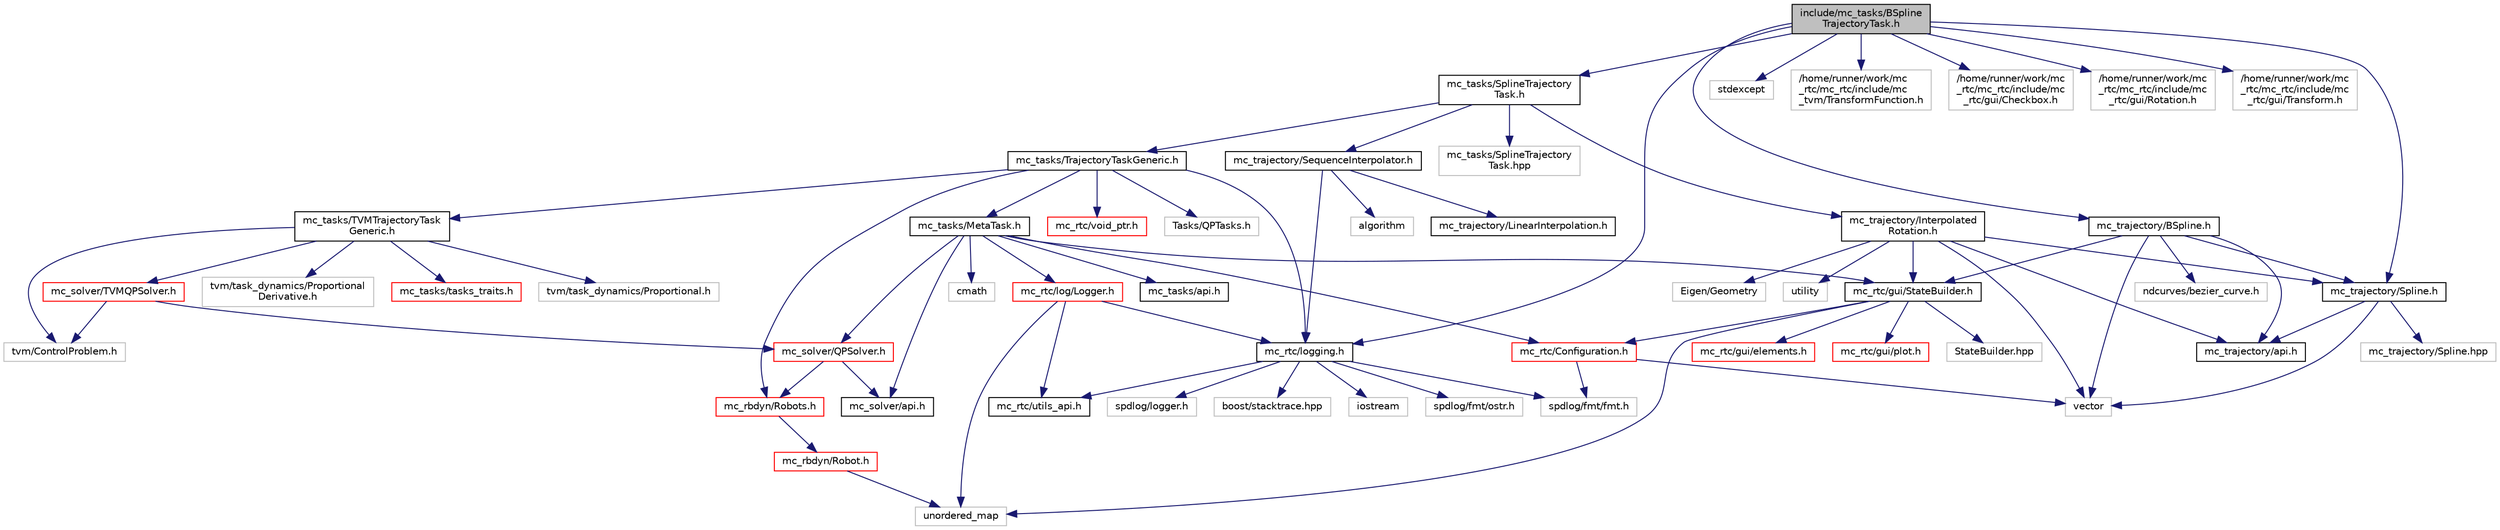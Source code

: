 digraph "include/mc_tasks/BSplineTrajectoryTask.h"
{
 // INTERACTIVE_SVG=YES
  edge [fontname="Helvetica",fontsize="10",labelfontname="Helvetica",labelfontsize="10"];
  node [fontname="Helvetica",fontsize="10",shape=record];
  Node0 [label="include/mc_tasks/BSpline\lTrajectoryTask.h",height=0.2,width=0.4,color="black", fillcolor="grey75", style="filled", fontcolor="black"];
  Node0 -> Node1 [color="midnightblue",fontsize="10",style="solid",fontname="Helvetica"];
  Node1 [label="mc_tasks/SplineTrajectory\lTask.h",height=0.2,width=0.4,color="black", fillcolor="white", style="filled",URL="$SplineTrajectoryTask_8h.html"];
  Node1 -> Node2 [color="midnightblue",fontsize="10",style="solid",fontname="Helvetica"];
  Node2 [label="mc_tasks/TrajectoryTaskGeneric.h",height=0.2,width=0.4,color="black", fillcolor="white", style="filled",URL="$TrajectoryTaskGeneric_8h.html"];
  Node2 -> Node3 [color="midnightblue",fontsize="10",style="solid",fontname="Helvetica"];
  Node3 [label="mc_tasks/MetaTask.h",height=0.2,width=0.4,color="black", fillcolor="white", style="filled",URL="$MetaTask_8h.html"];
  Node3 -> Node4 [color="midnightblue",fontsize="10",style="solid",fontname="Helvetica"];
  Node4 [label="mc_tasks/api.h",height=0.2,width=0.4,color="black", fillcolor="white", style="filled",URL="$include_2mc__tasks_2api_8h.html"];
  Node3 -> Node5 [color="midnightblue",fontsize="10",style="solid",fontname="Helvetica"];
  Node5 [label="mc_rtc/Configuration.h",height=0.2,width=0.4,color="red", fillcolor="white", style="filled",URL="$mc__rtc_2Configuration_8h.html"];
  Node5 -> Node21 [color="midnightblue",fontsize="10",style="solid",fontname="Helvetica"];
  Node21 [label="spdlog/fmt/fmt.h",height=0.2,width=0.4,color="grey75", fillcolor="white", style="filled"];
  Node5 -> Node17 [color="midnightblue",fontsize="10",style="solid",fontname="Helvetica"];
  Node17 [label="vector",height=0.2,width=0.4,color="grey75", fillcolor="white", style="filled"];
  Node3 -> Node31 [color="midnightblue",fontsize="10",style="solid",fontname="Helvetica"];
  Node31 [label="mc_rtc/gui/StateBuilder.h",height=0.2,width=0.4,color="black", fillcolor="white", style="filled",URL="$StateBuilder_8h.html"];
  Node31 -> Node5 [color="midnightblue",fontsize="10",style="solid",fontname="Helvetica"];
  Node31 -> Node32 [color="midnightblue",fontsize="10",style="solid",fontname="Helvetica"];
  Node32 [label="mc_rtc/gui/elements.h",height=0.2,width=0.4,color="red", fillcolor="white", style="filled",URL="$elements_8h.html"];
  Node31 -> Node34 [color="midnightblue",fontsize="10",style="solid",fontname="Helvetica"];
  Node34 [label="mc_rtc/gui/plot.h",height=0.2,width=0.4,color="red", fillcolor="white", style="filled",URL="$plot_8h.html"];
  Node31 -> Node45 [color="midnightblue",fontsize="10",style="solid",fontname="Helvetica"];
  Node45 [label="unordered_map",height=0.2,width=0.4,color="grey75", fillcolor="white", style="filled"];
  Node31 -> Node46 [color="midnightblue",fontsize="10",style="solid",fontname="Helvetica"];
  Node46 [label="StateBuilder.hpp",height=0.2,width=0.4,color="grey75", fillcolor="white", style="filled"];
  Node3 -> Node47 [color="midnightblue",fontsize="10",style="solid",fontname="Helvetica"];
  Node47 [label="mc_rtc/log/Logger.h",height=0.2,width=0.4,color="red", fillcolor="white", style="filled",URL="$Logger_8h.html"];
  Node47 -> Node19 [color="midnightblue",fontsize="10",style="solid",fontname="Helvetica"];
  Node19 [label="mc_rtc/logging.h",height=0.2,width=0.4,color="black", fillcolor="white", style="filled",URL="$logging_8h.html"];
  Node19 -> Node7 [color="midnightblue",fontsize="10",style="solid",fontname="Helvetica"];
  Node7 [label="mc_rtc/utils_api.h",height=0.2,width=0.4,color="black", fillcolor="white", style="filled",URL="$utils__api_8h.html"];
  Node19 -> Node20 [color="midnightblue",fontsize="10",style="solid",fontname="Helvetica"];
  Node20 [label="iostream",height=0.2,width=0.4,color="grey75", fillcolor="white", style="filled"];
  Node19 -> Node21 [color="midnightblue",fontsize="10",style="solid",fontname="Helvetica"];
  Node19 -> Node22 [color="midnightblue",fontsize="10",style="solid",fontname="Helvetica"];
  Node22 [label="spdlog/fmt/ostr.h",height=0.2,width=0.4,color="grey75", fillcolor="white", style="filled"];
  Node19 -> Node23 [color="midnightblue",fontsize="10",style="solid",fontname="Helvetica"];
  Node23 [label="spdlog/logger.h",height=0.2,width=0.4,color="grey75", fillcolor="white", style="filled"];
  Node19 -> Node24 [color="midnightblue",fontsize="10",style="solid",fontname="Helvetica"];
  Node24 [label="boost/stacktrace.hpp",height=0.2,width=0.4,color="grey75", fillcolor="white", style="filled"];
  Node47 -> Node7 [color="midnightblue",fontsize="10",style="solid",fontname="Helvetica"];
  Node47 -> Node45 [color="midnightblue",fontsize="10",style="solid",fontname="Helvetica"];
  Node3 -> Node50 [color="midnightblue",fontsize="10",style="solid",fontname="Helvetica"];
  Node50 [label="mc_solver/QPSolver.h",height=0.2,width=0.4,color="red", fillcolor="white", style="filled",URL="$QPSolver_8h.html"];
  Node50 -> Node51 [color="midnightblue",fontsize="10",style="solid",fontname="Helvetica"];
  Node51 [label="mc_solver/api.h",height=0.2,width=0.4,color="black", fillcolor="white", style="filled",URL="$include_2mc__solver_2api_8h.html"];
  Node50 -> Node56 [color="midnightblue",fontsize="10",style="solid",fontname="Helvetica"];
  Node56 [label="mc_rbdyn/Robots.h",height=0.2,width=0.4,color="red", fillcolor="white", style="filled",URL="$Robots_8h.html"];
  Node56 -> Node57 [color="midnightblue",fontsize="10",style="solid",fontname="Helvetica"];
  Node57 [label="mc_rbdyn/Robot.h",height=0.2,width=0.4,color="red", fillcolor="white", style="filled",URL="$mc__rbdyn_2Robot_8h.html"];
  Node57 -> Node45 [color="midnightblue",fontsize="10",style="solid",fontname="Helvetica"];
  Node3 -> Node51 [color="midnightblue",fontsize="10",style="solid",fontname="Helvetica"];
  Node3 -> Node90 [color="midnightblue",fontsize="10",style="solid",fontname="Helvetica"];
  Node90 [label="cmath",height=0.2,width=0.4,color="grey75", fillcolor="white", style="filled"];
  Node2 -> Node91 [color="midnightblue",fontsize="10",style="solid",fontname="Helvetica"];
  Node91 [label="mc_tasks/TVMTrajectoryTask\lGeneric.h",height=0.2,width=0.4,color="black", fillcolor="white", style="filled",URL="$TVMTrajectoryTaskGeneric_8h.html"];
  Node91 -> Node92 [color="midnightblue",fontsize="10",style="solid",fontname="Helvetica"];
  Node92 [label="mc_tasks/tasks_traits.h",height=0.2,width=0.4,color="red", fillcolor="white", style="filled",URL="$tasks__traits_8h.html"];
  Node91 -> Node93 [color="midnightblue",fontsize="10",style="solid",fontname="Helvetica"];
  Node93 [label="mc_solver/TVMQPSolver.h",height=0.2,width=0.4,color="red", fillcolor="white", style="filled",URL="$TVMQPSolver_8h.html"];
  Node93 -> Node50 [color="midnightblue",fontsize="10",style="solid",fontname="Helvetica"];
  Node93 -> Node96 [color="midnightblue",fontsize="10",style="solid",fontname="Helvetica"];
  Node96 [label="tvm/ControlProblem.h",height=0.2,width=0.4,color="grey75", fillcolor="white", style="filled"];
  Node91 -> Node96 [color="midnightblue",fontsize="10",style="solid",fontname="Helvetica"];
  Node91 -> Node99 [color="midnightblue",fontsize="10",style="solid",fontname="Helvetica"];
  Node99 [label="tvm/task_dynamics/Proportional.h",height=0.2,width=0.4,color="grey75", fillcolor="white", style="filled"];
  Node91 -> Node100 [color="midnightblue",fontsize="10",style="solid",fontname="Helvetica"];
  Node100 [label="tvm/task_dynamics/Proportional\lDerivative.h",height=0.2,width=0.4,color="grey75", fillcolor="white", style="filled"];
  Node2 -> Node56 [color="midnightblue",fontsize="10",style="solid",fontname="Helvetica"];
  Node2 -> Node19 [color="midnightblue",fontsize="10",style="solid",fontname="Helvetica"];
  Node2 -> Node101 [color="midnightblue",fontsize="10",style="solid",fontname="Helvetica"];
  Node101 [label="mc_rtc/void_ptr.h",height=0.2,width=0.4,color="red", fillcolor="white", style="filled",URL="$void__ptr_8h.html"];
  Node2 -> Node102 [color="midnightblue",fontsize="10",style="solid",fontname="Helvetica"];
  Node102 [label="Tasks/QPTasks.h",height=0.2,width=0.4,color="grey75", fillcolor="white", style="filled"];
  Node1 -> Node103 [color="midnightblue",fontsize="10",style="solid",fontname="Helvetica"];
  Node103 [label="mc_trajectory/Interpolated\lRotation.h",height=0.2,width=0.4,color="black", fillcolor="white", style="filled",URL="$InterpolatedRotation_8h.html"];
  Node103 -> Node31 [color="midnightblue",fontsize="10",style="solid",fontname="Helvetica"];
  Node103 -> Node104 [color="midnightblue",fontsize="10",style="solid",fontname="Helvetica"];
  Node104 [label="mc_trajectory/Spline.h",height=0.2,width=0.4,color="black", fillcolor="white", style="filled",URL="$Spline_8h.html"];
  Node104 -> Node105 [color="midnightblue",fontsize="10",style="solid",fontname="Helvetica"];
  Node105 [label="mc_trajectory/api.h",height=0.2,width=0.4,color="black", fillcolor="white", style="filled",URL="$include_2mc__trajectory_2api_8h.html"];
  Node104 -> Node17 [color="midnightblue",fontsize="10",style="solid",fontname="Helvetica"];
  Node104 -> Node106 [color="midnightblue",fontsize="10",style="solid",fontname="Helvetica"];
  Node106 [label="mc_trajectory/Spline.hpp",height=0.2,width=0.4,color="grey75", fillcolor="white", style="filled"];
  Node103 -> Node105 [color="midnightblue",fontsize="10",style="solid",fontname="Helvetica"];
  Node103 -> Node107 [color="midnightblue",fontsize="10",style="solid",fontname="Helvetica"];
  Node107 [label="Eigen/Geometry",height=0.2,width=0.4,color="grey75", fillcolor="white", style="filled"];
  Node103 -> Node108 [color="midnightblue",fontsize="10",style="solid",fontname="Helvetica"];
  Node108 [label="utility",height=0.2,width=0.4,color="grey75", fillcolor="white", style="filled"];
  Node103 -> Node17 [color="midnightblue",fontsize="10",style="solid",fontname="Helvetica"];
  Node1 -> Node109 [color="midnightblue",fontsize="10",style="solid",fontname="Helvetica"];
  Node109 [label="mc_trajectory/SequenceInterpolator.h",height=0.2,width=0.4,color="black", fillcolor="white", style="filled",URL="$SequenceInterpolator_8h.html"];
  Node109 -> Node19 [color="midnightblue",fontsize="10",style="solid",fontname="Helvetica"];
  Node109 -> Node110 [color="midnightblue",fontsize="10",style="solid",fontname="Helvetica"];
  Node110 [label="mc_trajectory/LinearInterpolation.h",height=0.2,width=0.4,color="black", fillcolor="white", style="filled",URL="$LinearInterpolation_8h.html"];
  Node109 -> Node111 [color="midnightblue",fontsize="10",style="solid",fontname="Helvetica"];
  Node111 [label="algorithm",height=0.2,width=0.4,color="grey75", fillcolor="white", style="filled"];
  Node1 -> Node112 [color="midnightblue",fontsize="10",style="solid",fontname="Helvetica"];
  Node112 [label="mc_tasks/SplineTrajectory\lTask.hpp",height=0.2,width=0.4,color="grey75", fillcolor="white", style="filled"];
  Node0 -> Node19 [color="midnightblue",fontsize="10",style="solid",fontname="Helvetica"];
  Node0 -> Node104 [color="midnightblue",fontsize="10",style="solid",fontname="Helvetica"];
  Node0 -> Node113 [color="midnightblue",fontsize="10",style="solid",fontname="Helvetica"];
  Node113 [label="stdexcept",height=0.2,width=0.4,color="grey75", fillcolor="white", style="filled"];
  Node0 -> Node114 [color="midnightblue",fontsize="10",style="solid",fontname="Helvetica"];
  Node114 [label="/home/runner/work/mc\l_rtc/mc_rtc/include/mc\l_tvm/TransformFunction.h",height=0.2,width=0.4,color="grey75", fillcolor="white", style="filled"];
  Node0 -> Node115 [color="midnightblue",fontsize="10",style="solid",fontname="Helvetica"];
  Node115 [label="/home/runner/work/mc\l_rtc/mc_rtc/include/mc\l_rtc/gui/Checkbox.h",height=0.2,width=0.4,color="grey75", fillcolor="white", style="filled"];
  Node0 -> Node116 [color="midnightblue",fontsize="10",style="solid",fontname="Helvetica"];
  Node116 [label="/home/runner/work/mc\l_rtc/mc_rtc/include/mc\l_rtc/gui/Rotation.h",height=0.2,width=0.4,color="grey75", fillcolor="white", style="filled"];
  Node0 -> Node117 [color="midnightblue",fontsize="10",style="solid",fontname="Helvetica"];
  Node117 [label="/home/runner/work/mc\l_rtc/mc_rtc/include/mc\l_rtc/gui/Transform.h",height=0.2,width=0.4,color="grey75", fillcolor="white", style="filled"];
  Node0 -> Node118 [color="midnightblue",fontsize="10",style="solid",fontname="Helvetica"];
  Node118 [label="mc_trajectory/BSpline.h",height=0.2,width=0.4,color="black", fillcolor="white", style="filled",URL="$BSpline_8h.html"];
  Node118 -> Node31 [color="midnightblue",fontsize="10",style="solid",fontname="Helvetica"];
  Node118 -> Node104 [color="midnightblue",fontsize="10",style="solid",fontname="Helvetica"];
  Node118 -> Node105 [color="midnightblue",fontsize="10",style="solid",fontname="Helvetica"];
  Node118 -> Node119 [color="midnightblue",fontsize="10",style="solid",fontname="Helvetica"];
  Node119 [label="ndcurves/bezier_curve.h",height=0.2,width=0.4,color="grey75", fillcolor="white", style="filled"];
  Node118 -> Node17 [color="midnightblue",fontsize="10",style="solid",fontname="Helvetica"];
}
